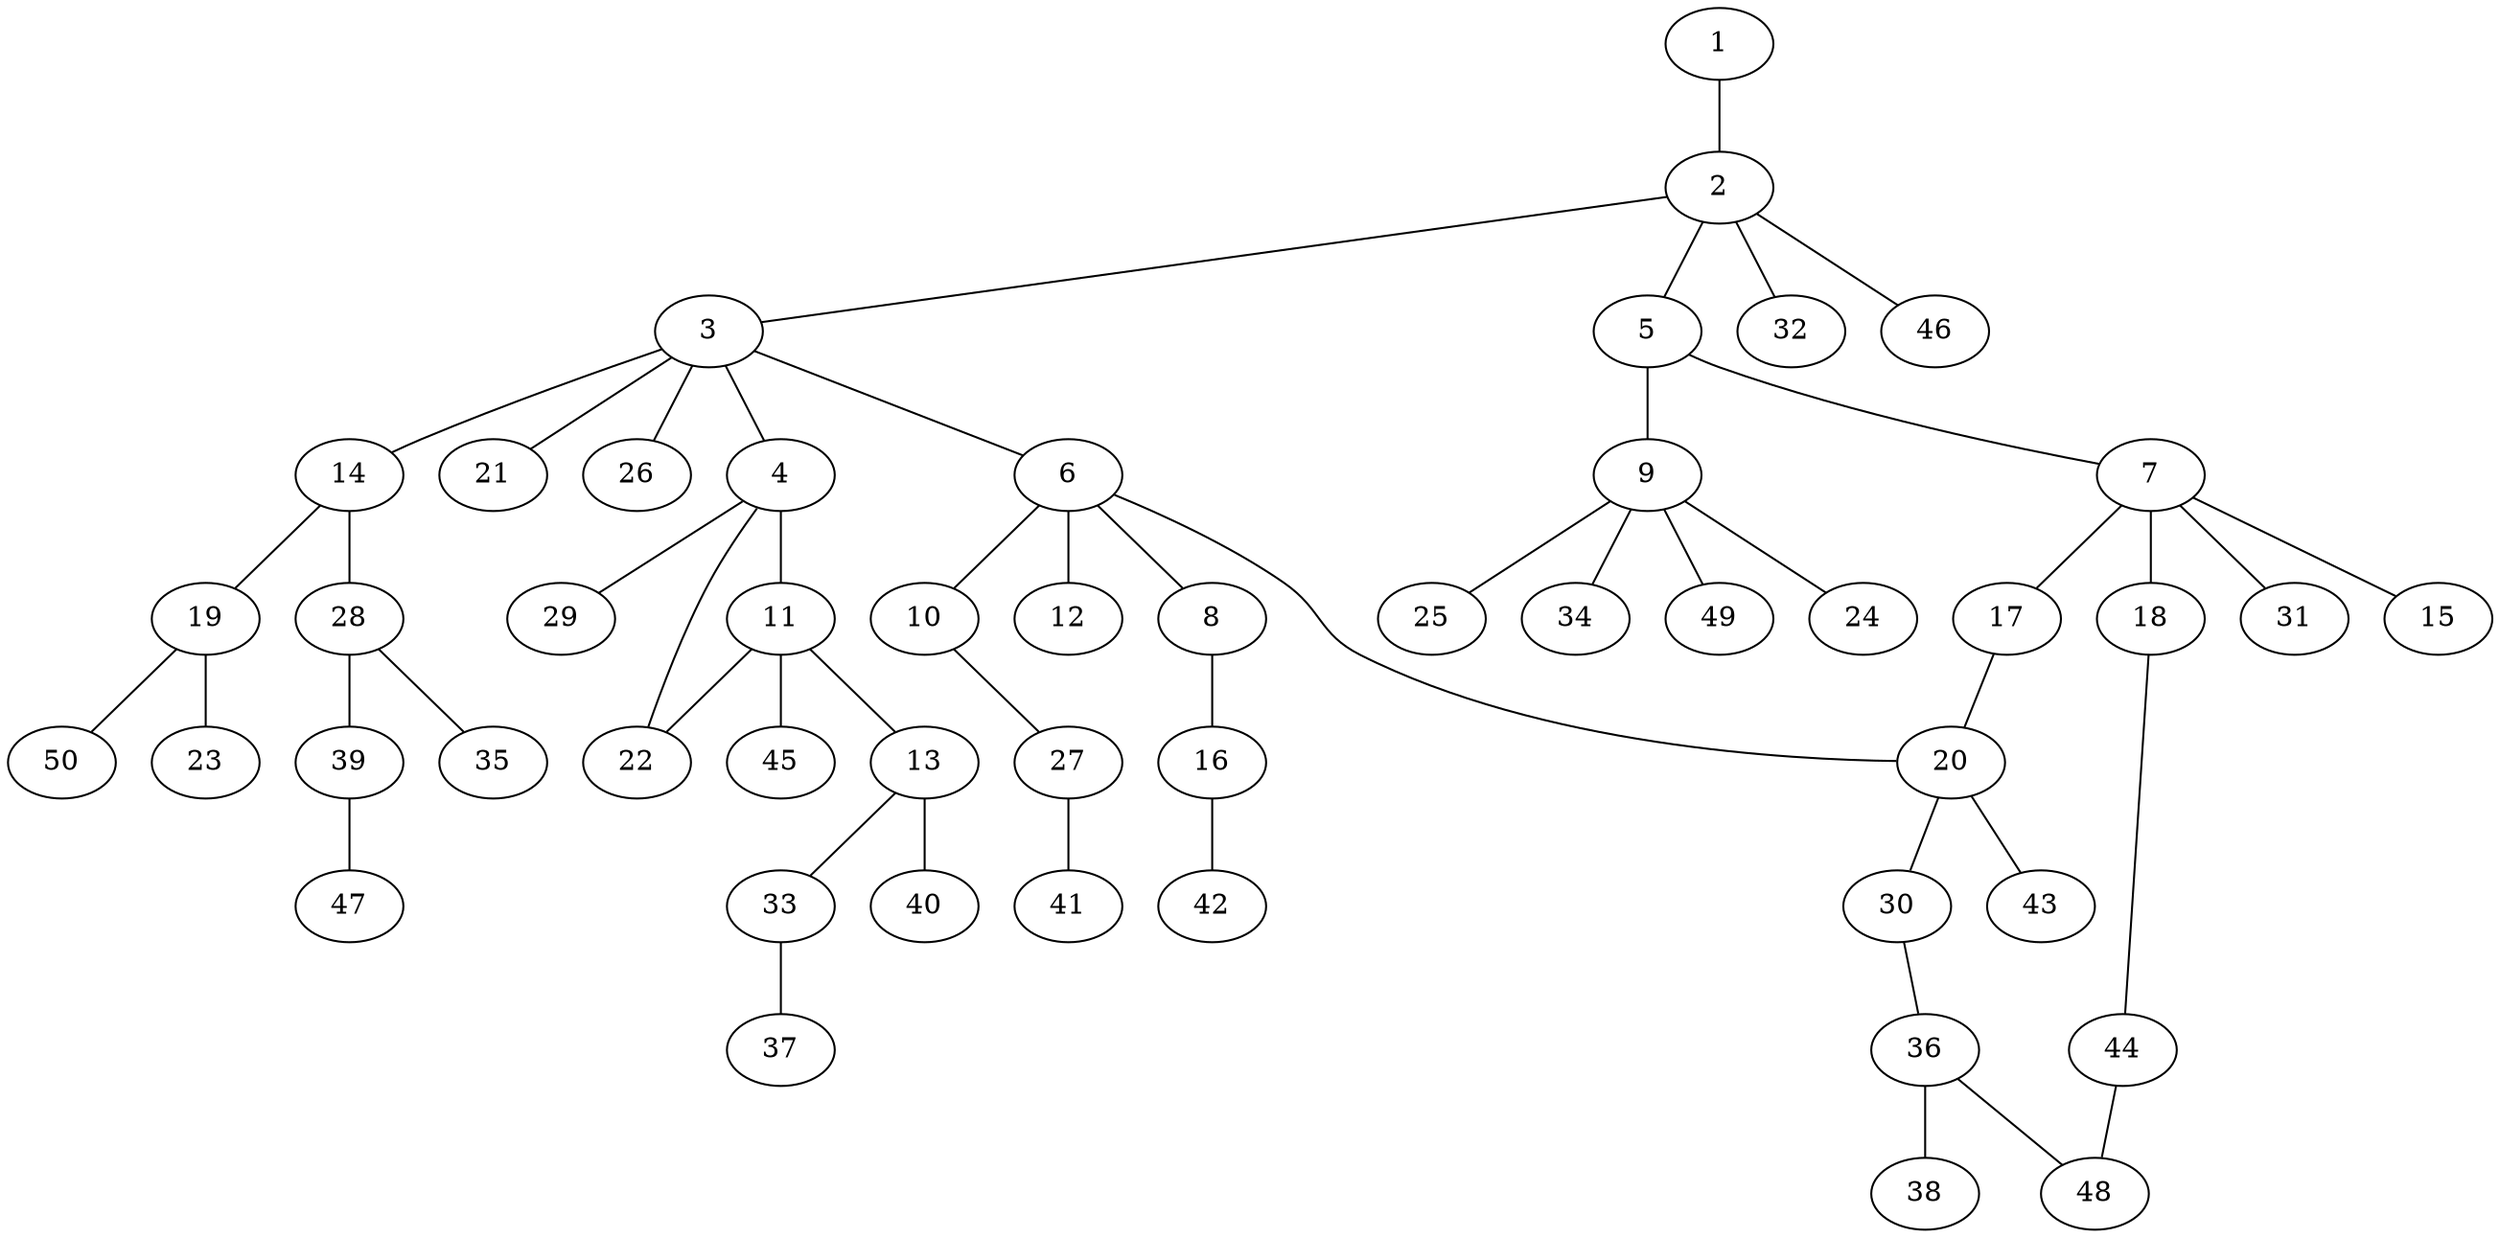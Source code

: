 graph graphname {1--2
2--3
2--5
2--32
2--46
3--4
3--6
3--14
3--21
3--26
4--11
4--22
4--29
5--7
5--9
6--8
6--10
6--12
6--20
7--15
7--17
7--18
7--31
8--16
9--24
9--25
9--34
9--49
10--27
11--13
11--22
11--45
13--33
13--40
14--19
14--28
16--42
17--20
18--44
19--23
19--50
20--30
20--43
27--41
28--35
28--39
30--36
33--37
36--38
36--48
39--47
44--48
}